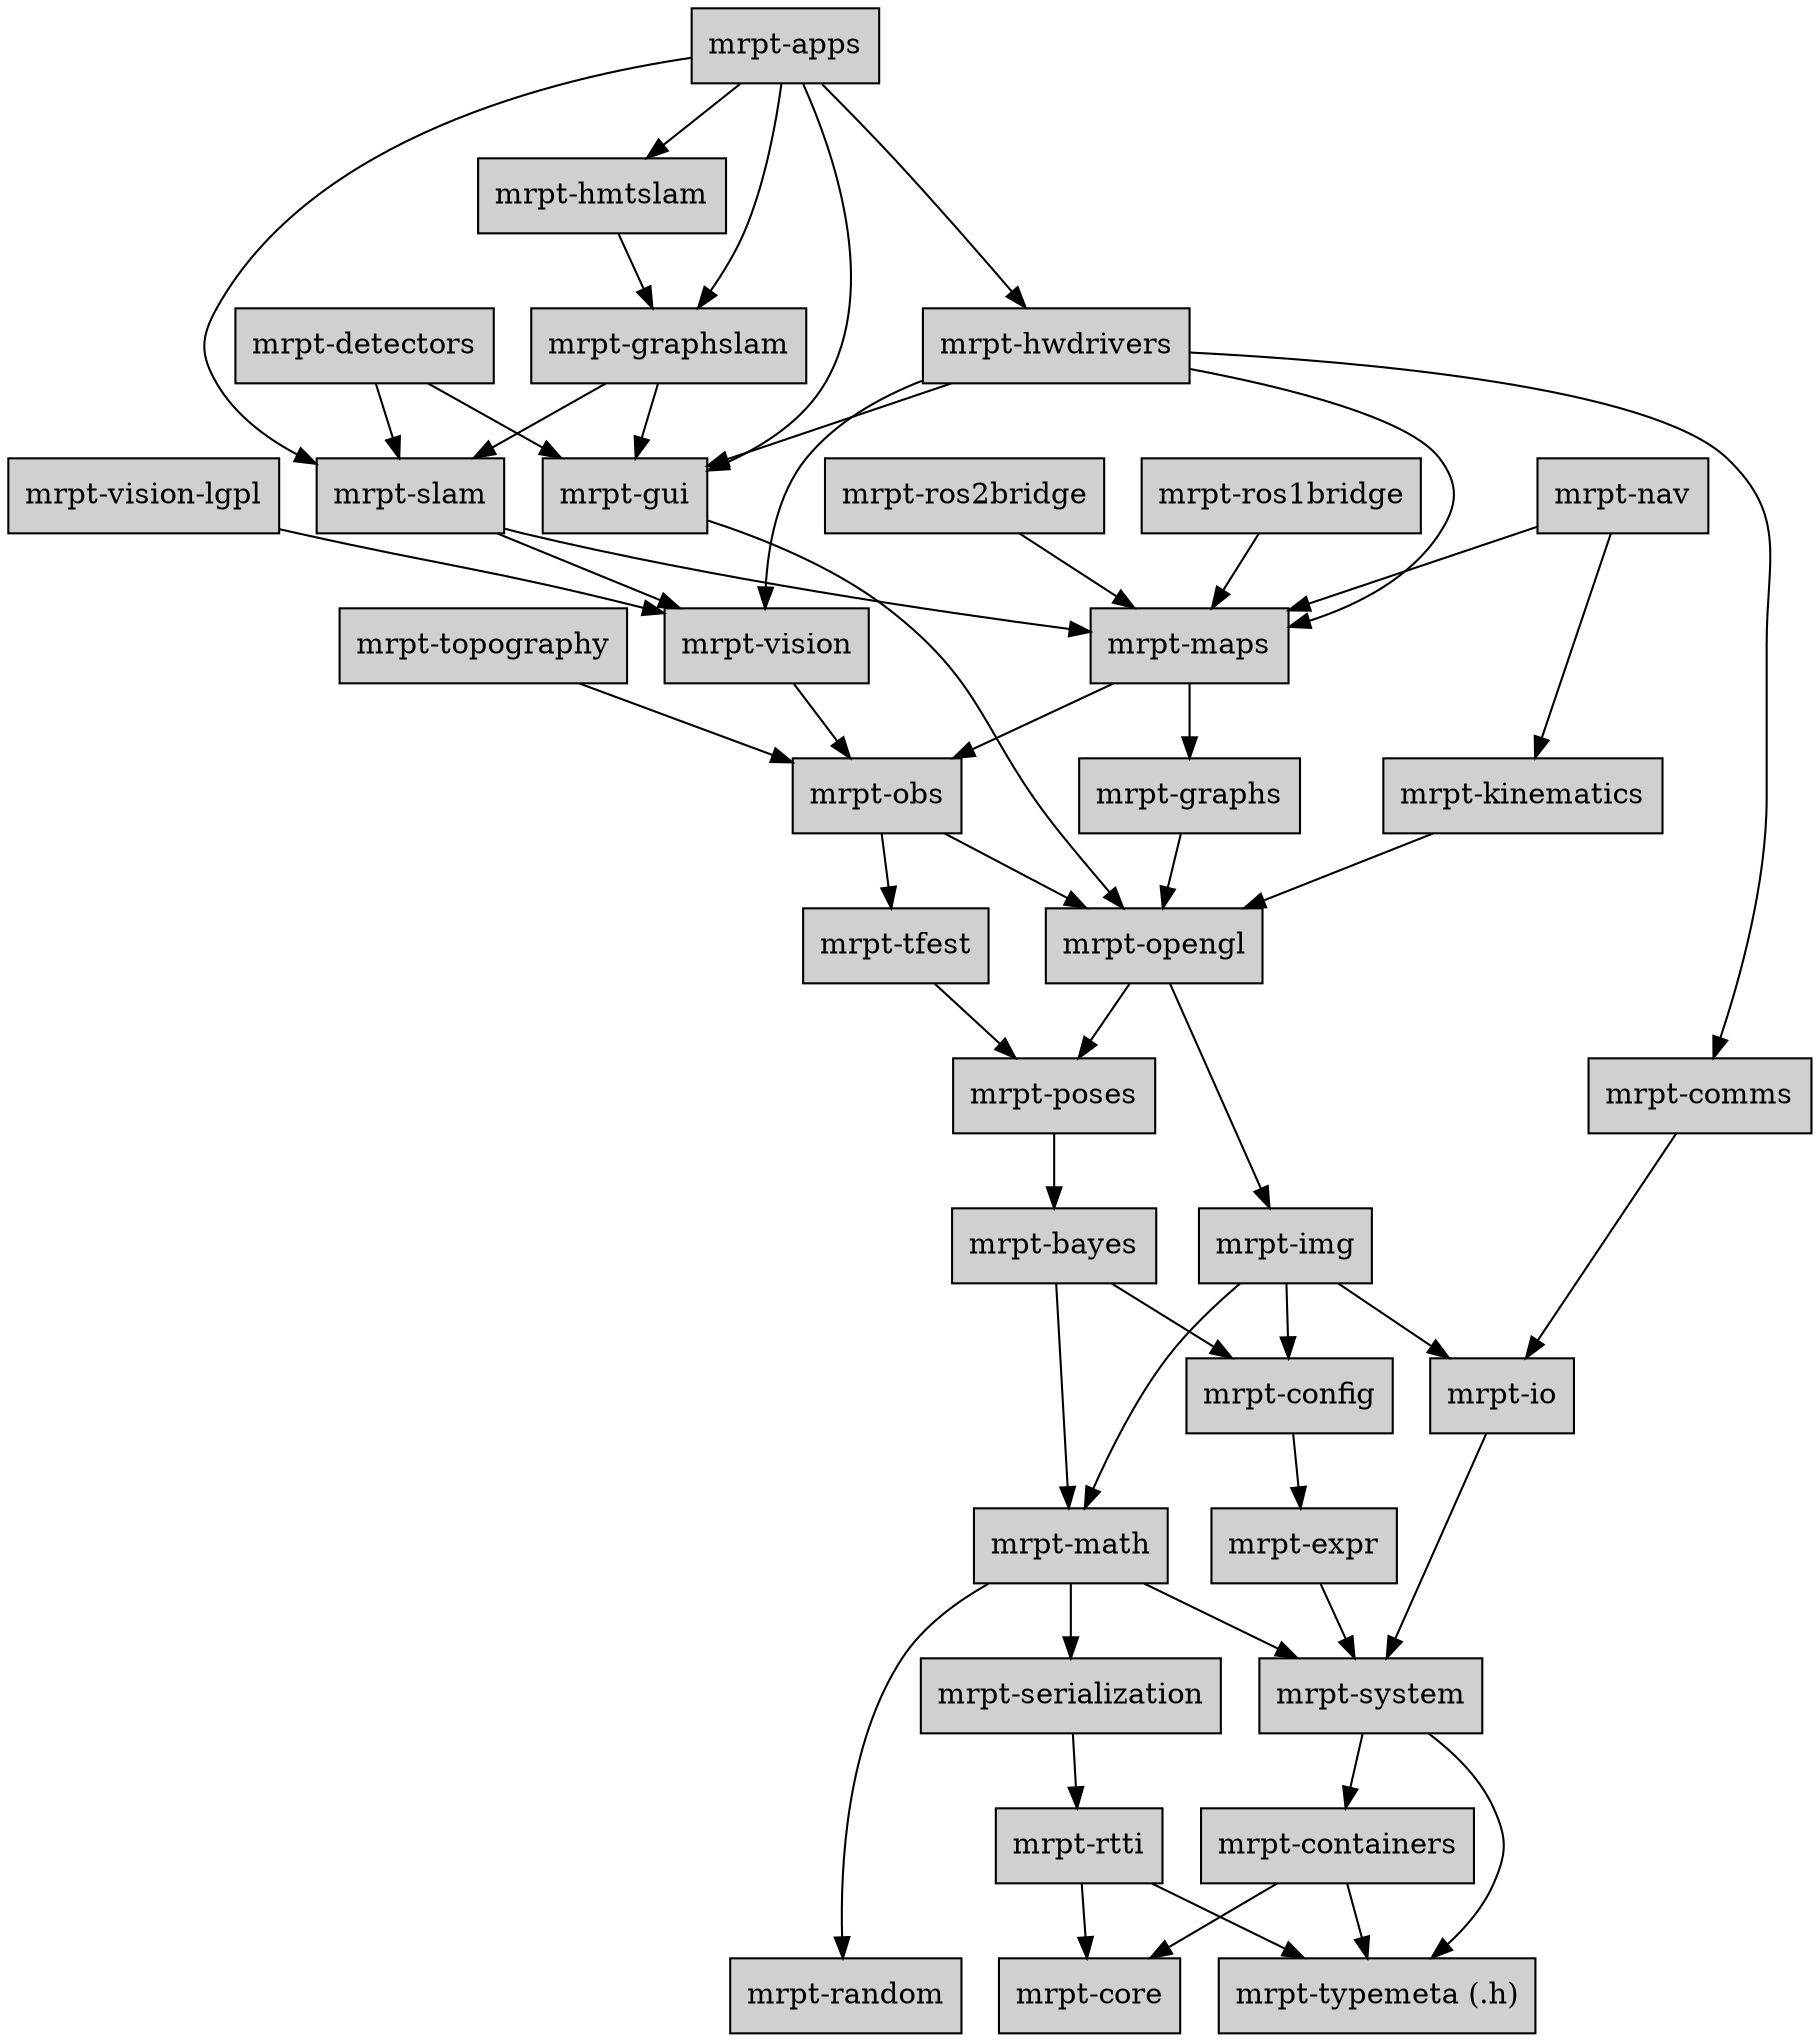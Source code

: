 digraph MRPT_LIBS {

	node [shape=box,style=filled, fillcolor="#D0D0D0"];

	apps [label="mrpt-apps",URL="group_mrpt_bayes_grp.html"];
	apps -> gui;
	apps -> slam;
	apps -> hwdrivers;
	apps -> graphslam;
	apps -> hmtslam;

	bayes [label="mrpt-bayes",URL="group_mrpt_bayes_grp.html"];
	bayes -> math;
	bayes -> config;

	comms [label="mrpt-comms",URL="group_mrpt_comms_grp.html"];
	comms -> io;

	config   [label="mrpt-config",URL="group_mrpt_config_grp.html"];
	config -> expr;

	containers  [label="mrpt-containers",URL="group_mrpt_containers_grp.html"];
	containers -> core;
	containers -> typemeta;

	{ rank = sink;
	core       [label="mrpt-core",URL="group_mrpt_core_grp.html"];
	}

	detectors  [label="mrpt-detectors",URL="group_mrpt_detectors_grp.html"];
	detectors -> gui;
	detectors -> slam;

	expr       [label="mrpt-expr",URL="group_mrpt_expr_grp.html"];
	expr -> system;

	graphs     [label="mrpt-graphs",URL="group_mrpt_graphs_grp.html"];
	graphs -> opengl;

	graphslam  [label="mrpt-graphslam",URL="group_mrpt_graphslam_grp.html"];
	graphslam -> gui;
	graphslam -> slam;

	gui        [label="mrpt-gui",URL="group_mrpt_gui_grp.html"];
	gui -> opengl;

	hmtslam    [label="mrpt-hmtslam",URL="group_mrpt_hmtslam_grp.html"];
	hmtslam -> graphslam;

	hwdrivers  [label="mrpt-hwdrivers",URL="group_mrpt_hwdrivers_grp.html"];
	hwdrivers -> comms;
	hwdrivers -> gui;
	hwdrivers -> maps;
	hwdrivers -> vision;

	img [label="mrpt-img",URL="group_mrpt_img_grp.html"];
	img  -> io;
	img  -> math;
	img  -> config;

	io [label="mrpt-io",URL="group_mrpt_io_grp.html"];
	io  -> system;

	kinematics [label="mrpt-kinematics",URL="group_mrpt_kinematics_grp.html"];
	kinematics -> opengl;

	maps       [label="mrpt-maps",URL="group_mrpt_maps_grp.html"];
	maps -> graphs;
	maps -> obs;

	math       [label="mrpt-math",URL="group_mrpt_math_grp.html"];
	math -> serialization;
	math -> random;
	math -> system;

	nav        [label="mrpt-nav",URL="group_mrpt_nav_grp.html"];
	nav -> kinematics;
	nav -> maps;

	obs        [label="mrpt-obs",URL="group_mrpt_obs_grp.html"];
	obs -> opengl;
	obs -> tfest;

	opengl     [label="mrpt-opengl", URL="group_mrpt_opengl_grp.html"];
	opengl -> poses;
	opengl -> img;

	poses     [label="mrpt-poses",URL="group_mrpt_poses_grp.html"];
	poses -> bayes;

	{ rank = sink;
	random     [label="mrpt-random",URL="group_mrpt_random_grp.html"];
	}

	rtti     [label="mrpt-rtti",URL="group_mrpt_rtti_grp.html"];
	rtti -> core;
	rtti -> typemeta;

	ros1bridge   [label="mrpt-ros1bridge", URL="group_mrpt_ros1bridge_grp.html"];
	ros1bridge -> maps;

	ros2bridge   [label="mrpt-ros2bridge", URL="group_mrpt_ros2bridge_grp.html"];
	ros2bridge -> maps;

	serialization [label="mrpt-serialization",URL="group_mrpt_serialization_grp.html"];
	serialization -> rtti;

	slam       [label="mrpt-slam",URL="group_mrpt_slam_grp.html"];
	slam -> maps;
	slam -> vision;

	system     [label="mrpt-system",URL="group_mrpt_system_grp.html"];
	system -> typemeta;
	system -> containers;

	tfest      [label="mrpt-tfest",URL="group_mrpt_tfest_grp.html"];
	tfest -> poses;

	topography [label="mrpt-topography",URL="group_mrpt_topography_grp.html"];
	topography -> obs;

	{ rank = sink;
	typemeta [label="mrpt-typemeta (.h)",URL="group_mrpt_typemeta_grp.html"];
	}

	vision     [label="mrpt-vision",URL="group_mrpt_vision_grp.html"];
	vision -> obs;

	visionlgpl     [label="mrpt-vision-lgpl",URL="group_mrpt_vision_lgpl_grp.html"];
	visionlgpl -> vision;
}
